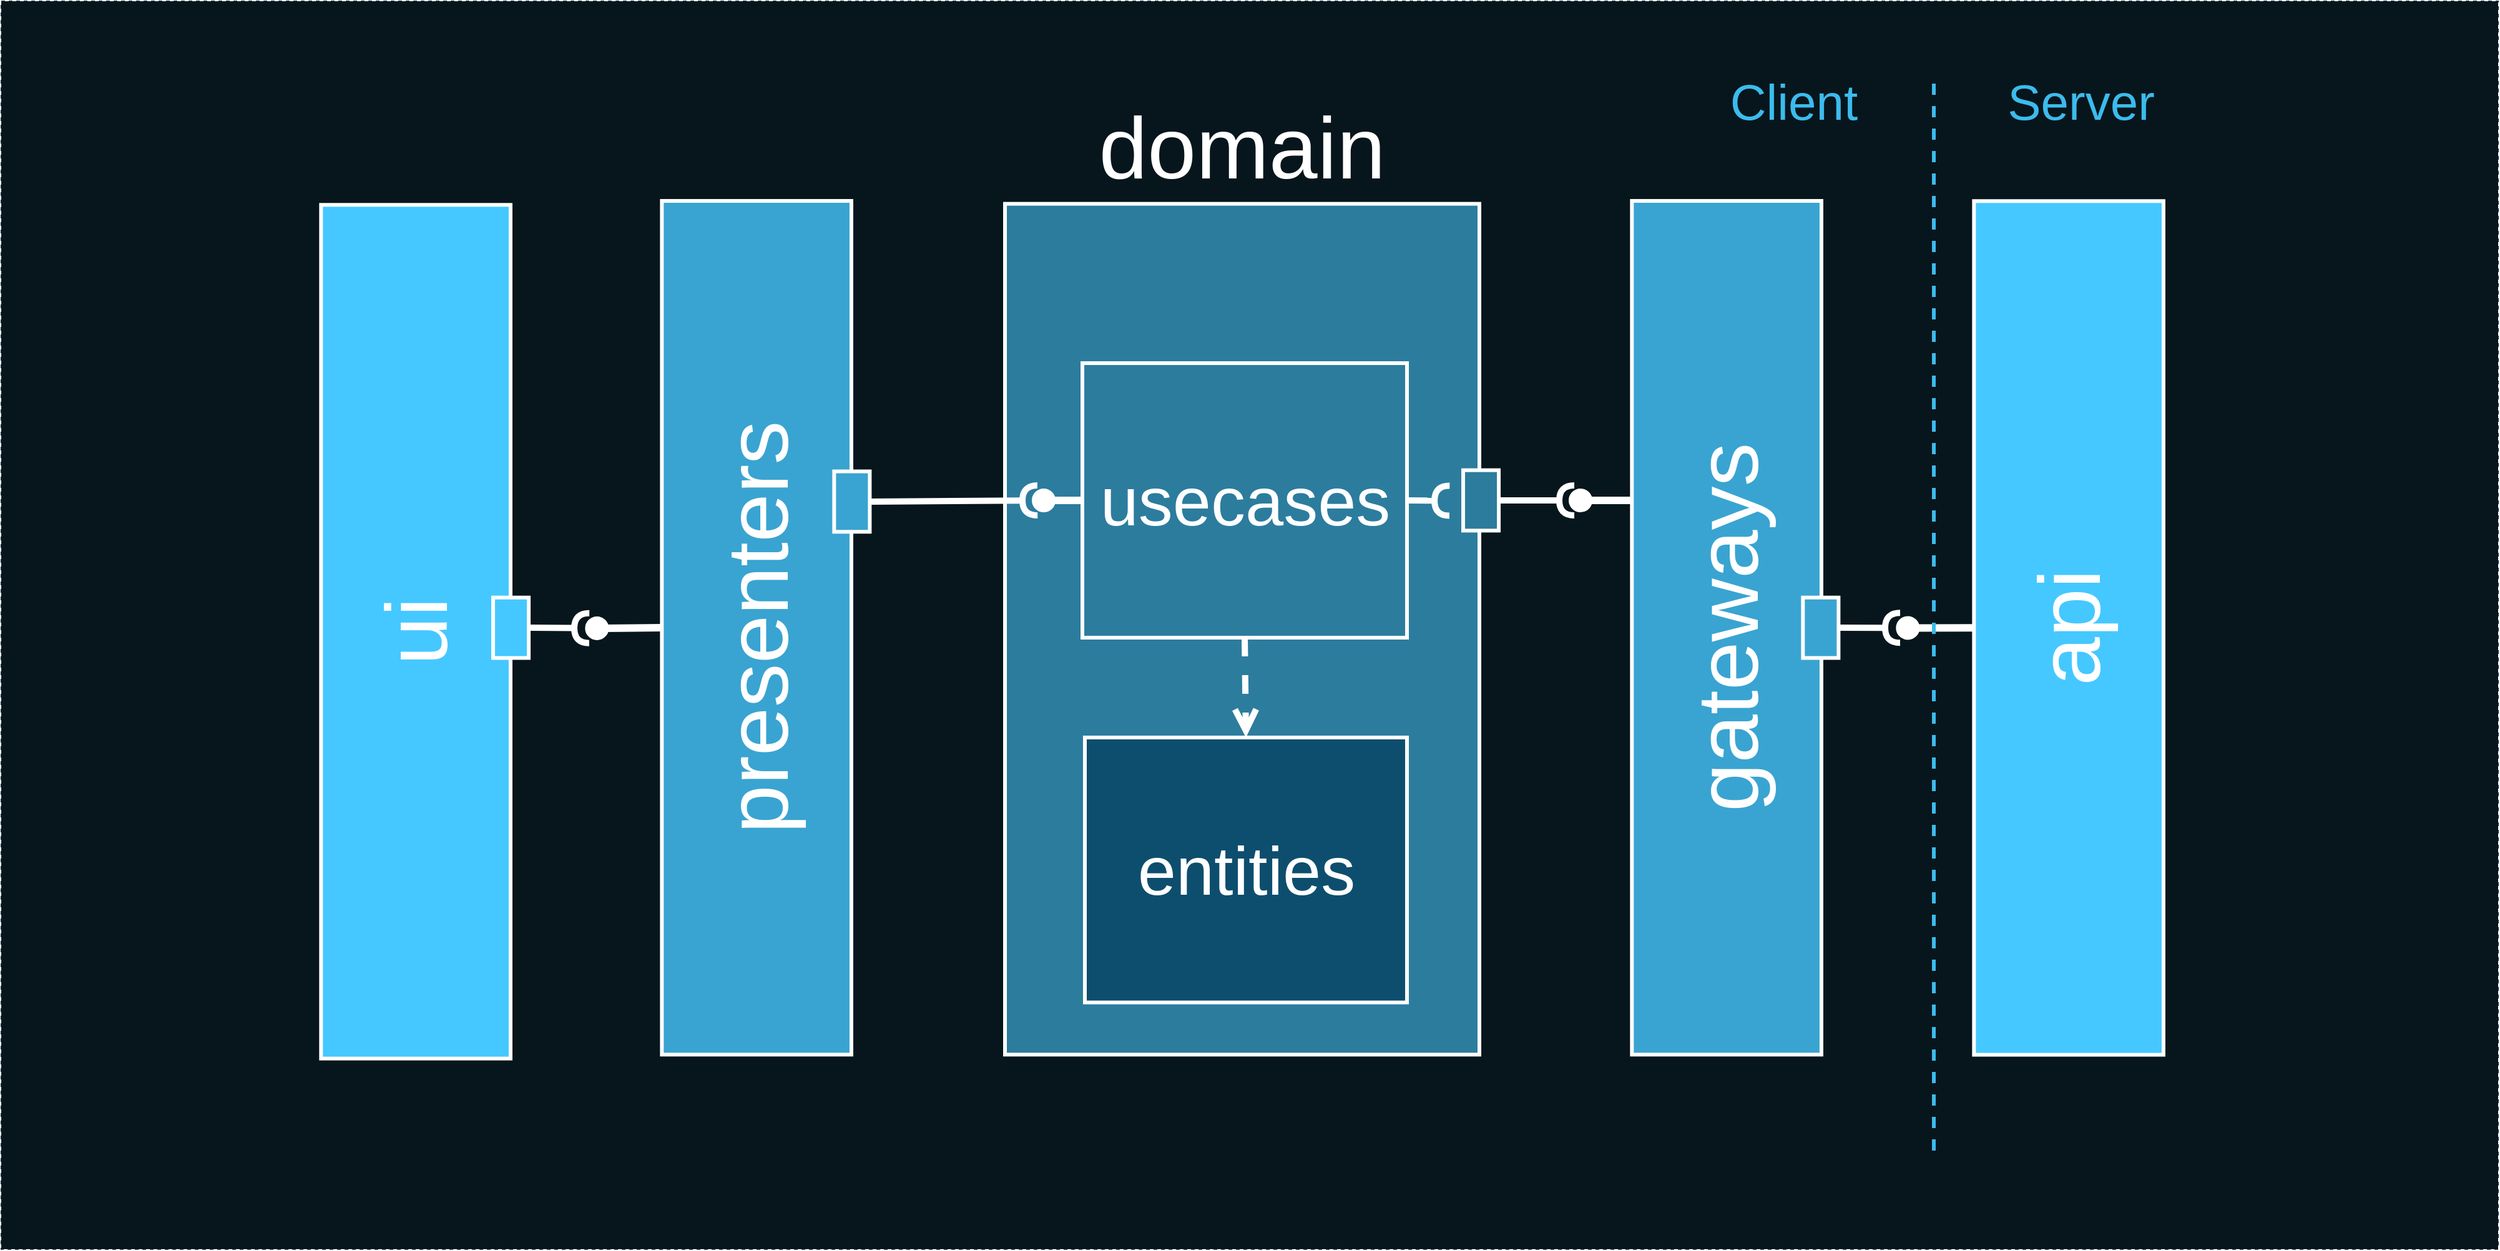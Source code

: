 <mxfile version="13.0.3" type="device"><diagram name="Page-1" id="b5b7bab2-c9e2-2cf4-8b2a-24fd1a2a6d21"><mxGraphModel dx="3685" dy="2343" grid="1" gridSize="10" guides="1" tooltips="1" connect="1" arrows="1" fold="1" page="1" pageScale="1" pageWidth="827" pageHeight="1169" background="#ffffff" math="0" shadow="0"><root><mxCell id="0"/><mxCell id="1" parent="0"/><mxCell id="crDRbli0xWPwZ9U8P9Jx-28" value="" style="rounded=0;whiteSpace=wrap;html=1;fillColor=#07161C;fontSize=30;fontColor=#FFFFFF;strokeColor=#0C242E;dashed=1;" parent="1" vertex="1"><mxGeometry x="-1460" y="-160" width="2000" height="1000" as="geometry"/></mxCell><mxCell id="-wIrnaybgbAGoviLxy_E-46" value="&lt;font style=&quot;font-size: 70px&quot;&gt;ui&lt;/font&gt;" style="html=1;dropTarget=0;strokeColor=#FFFFFF;strokeWidth=3;fillColor=#45C8FF;fontSize=70;fontColor=#FFFFFF;labelPosition=center;verticalLabelPosition=middle;align=center;verticalAlign=middle;rotation=-90;fontFamily=Helvetica;" vertex="1" parent="1"><mxGeometry x="-1470" y="269.32" width="684.12" height="151.81" as="geometry"/></mxCell><mxCell id="-wIrnaybgbAGoviLxy_E-2" value="" style="rounded=0;orthogonalLoop=1;jettySize=auto;html=1;endArrow=none;endFill=0;fontSize=40;fontColor=#FFFFFF;strokeColor=#FFFFFF;strokeWidth=6;exitX=0.5;exitY=0;exitDx=0;exitDy=0;" edge="1" parent="1" source="-wIrnaybgbAGoviLxy_E-4" target="-wIrnaybgbAGoviLxy_E-3"><mxGeometry relative="1" as="geometry"><mxPoint x="119.155" y="342.525" as="sourcePoint"/><mxPoint x="-357.84" y="233.31" as="targetPoint"/></mxGeometry></mxCell><mxCell id="-wIrnaybgbAGoviLxy_E-3" value="" style="ellipse;whiteSpace=wrap;html=1;fontFamily=Helvetica;fontSize=12;fontColor=#FFFFFF;align=center;strokeColor=#FFFFFF;fillColor=#ffffff;points=[];aspect=fixed;resizable=0;strokeWidth=9;" vertex="1" parent="1"><mxGeometry x="62.16" y="337.19" width="10" height="10" as="geometry"/></mxCell><mxCell id="-wIrnaybgbAGoviLxy_E-4" value="&lt;font style=&quot;font-size: 70px;&quot;&gt;api&lt;/font&gt;" style="html=1;dropTarget=0;strokeColor=#FFFFFF;strokeWidth=3;fillColor=#45C8FF;fontSize=70;fontColor=#FFFFFF;labelPosition=center;verticalLabelPosition=middle;align=center;verticalAlign=middle;rotation=-90;fontFamily=Helvetica;" vertex="1" parent="1"><mxGeometry x="-146" y="266.28" width="684.12" height="151.81" as="geometry"/></mxCell><mxCell id="-wIrnaybgbAGoviLxy_E-12" value="" style="rounded=0;orthogonalLoop=1;jettySize=auto;html=1;endArrow=halfCircle;endFill=0;endSize=6;strokeWidth=5;fontFamily=Helvetica;fontSize=70;fontColor=#3CBBED;strokeColor=#FFFFFF;exitX=1;exitY=0.5;exitDx=0;exitDy=0;" edge="1" parent="1" source="-wIrnaybgbAGoviLxy_E-1"><mxGeometry relative="1" as="geometry"><mxPoint x="-16.32" y="341.478" as="sourcePoint"/><mxPoint x="61" y="342.11" as="targetPoint"/></mxGeometry></mxCell><mxCell id="-wIrnaybgbAGoviLxy_E-13" value="" style="group" vertex="1" connectable="0" parent="1"><mxGeometry x="-153.845" y="-0.005" width="166.525" height="684.12" as="geometry"/></mxCell><mxCell id="6zHsUcergq1utXB0naxn-11" value="&lt;font style=&quot;font-size: 70px&quot;&gt;gateways&lt;br&gt;&lt;/font&gt;" style="html=1;dropTarget=0;strokeColor=#FFFFFF;strokeWidth=3;fillColor=#39A4D1;fontSize=70;fontColor=#FFFFFF;labelPosition=center;verticalLabelPosition=middle;align=center;verticalAlign=middle;rotation=-90;fontFamily=Helvetica;" parent="-wIrnaybgbAGoviLxy_E-13" vertex="1"><mxGeometry x="-266.155" y="266.155" width="684.12" height="151.81" as="geometry"/></mxCell><mxCell id="-wIrnaybgbAGoviLxy_E-1" value="" style="rounded=0;whiteSpace=wrap;html=1;fillColor=#39A4D1;strokeColor=#FFFFFF;strokeWidth=3;" vertex="1" parent="-wIrnaybgbAGoviLxy_E-13"><mxGeometry x="137.005" y="317.859" width="28.52" height="48.408" as="geometry"/></mxCell><mxCell id="-wIrnaybgbAGoviLxy_E-16" value="" style="rounded=0;orthogonalLoop=1;jettySize=auto;html=1;endArrow=none;endFill=0;fontSize=40;fontColor=#FFFFFF;strokeColor=#FFFFFF;strokeWidth=6;" edge="1" parent="1" target="-wIrnaybgbAGoviLxy_E-17"><mxGeometry relative="1" as="geometry"><mxPoint x="-154" y="240" as="sourcePoint"/><mxPoint x="-630.84" y="233.57" as="targetPoint"/></mxGeometry></mxCell><mxCell id="-wIrnaybgbAGoviLxy_E-17" value="" style="ellipse;whiteSpace=wrap;html=1;fontFamily=Helvetica;fontSize=12;fontColor=#FFFFFF;align=center;strokeColor=#FFFFFF;fillColor=#ffffff;points=[];aspect=fixed;resizable=0;strokeWidth=9;" vertex="1" parent="1"><mxGeometry x="-200.0" y="235" width="10" height="10" as="geometry"/></mxCell><mxCell id="-wIrnaybgbAGoviLxy_E-18" value="" style="rounded=0;orthogonalLoop=1;jettySize=auto;html=1;endArrow=halfCircle;endFill=0;endSize=6;strokeWidth=5;fontFamily=Helvetica;fontSize=70;fontColor=#3CBBED;strokeColor=#FFFFFF;exitX=1;exitY=0.5;exitDx=0;exitDy=0;" edge="1" parent="1" source="-wIrnaybgbAGoviLxy_E-30" target="-wIrnaybgbAGoviLxy_E-17"><mxGeometry relative="1" as="geometry"><mxPoint x="-263.48" y="348.205" as="sourcePoint"/><mxPoint x="-212" y="342.37" as="targetPoint"/></mxGeometry></mxCell><mxCell id="-wIrnaybgbAGoviLxy_E-32" value="" style="group;fontColor=#FFFFFF;fontSize=70;labelPosition=center;verticalLabelPosition=middle;align=center;verticalAlign=middle;" vertex="1" connectable="0" parent="1"><mxGeometry x="-656" y="2.32" width="490.12" height="681.8" as="geometry"/></mxCell><mxCell id="-wIrnaybgbAGoviLxy_E-29" value="domain" style="rounded=0;whiteSpace=wrap;html=1;strokeColor=#FFFFFF;strokeWidth=3;fillColor=#2C7C9E;fontFamily=Helvetica;fontSize=70;fontColor=#FFFFFF;labelPosition=center;verticalLabelPosition=top;align=center;verticalAlign=bottom;" vertex="1" parent="-wIrnaybgbAGoviLxy_E-32"><mxGeometry width="380" height="681.8" as="geometry"/></mxCell><mxCell id="-wIrnaybgbAGoviLxy_E-30" value="" style="rounded=0;whiteSpace=wrap;html=1;fillColor=#2C7C9E;strokeColor=#FFFFFF;strokeWidth=3;" vertex="1" parent="-wIrnaybgbAGoviLxy_E-32"><mxGeometry x="367.0" y="213.474" width="28.52" height="48.408" as="geometry"/></mxCell><mxCell id="-wIrnaybgbAGoviLxy_E-53" value="&lt;font style=&quot;font-size: 55px;&quot;&gt;usecases&lt;/font&gt;" style="html=1;dropTarget=0;strokeColor=#FFFFFF;strokeWidth=3;fillColor=#2C7C9E;fontSize=55;fontColor=#FFFFFF;labelPosition=center;verticalLabelPosition=middle;align=center;verticalAlign=middle;rotation=0;fontFamily=Helvetica;" vertex="1" parent="-wIrnaybgbAGoviLxy_E-32"><mxGeometry x="62" y="127.68" width="260" height="220" as="geometry"/></mxCell><mxCell id="-wIrnaybgbAGoviLxy_E-54" value="" style="rounded=0;orthogonalLoop=1;jettySize=auto;html=1;endArrow=halfCircle;endFill=0;endSize=6;strokeWidth=5;fontFamily=Helvetica;fontSize=70;fontColor=#3CBBED;strokeColor=#FFFFFF;exitX=1;exitY=0.5;exitDx=0;exitDy=0;entryX=0.937;entryY=0.349;entryDx=0;entryDy=0;entryPerimeter=0;" edge="1" parent="-wIrnaybgbAGoviLxy_E-32" source="-wIrnaybgbAGoviLxy_E-53" target="-wIrnaybgbAGoviLxy_E-29"><mxGeometry relative="1" as="geometry"><mxPoint x="322" y="340.68" as="sourcePoint"/><mxPoint x="360" y="340.68" as="targetPoint"/></mxGeometry></mxCell><mxCell id="-wIrnaybgbAGoviLxy_E-58" value="&lt;font style=&quot;font-size: 55px&quot;&gt;entities&lt;/font&gt;" style="html=1;dropTarget=0;strokeColor=#FFFFFF;strokeWidth=3;fillColor=#0D4E6E;fontSize=55;fontColor=#FFFFFF;labelPosition=center;verticalLabelPosition=middle;align=center;verticalAlign=middle;rotation=0;fontFamily=Helvetica;" vertex="1" parent="-wIrnaybgbAGoviLxy_E-32"><mxGeometry x="64" y="427.68" width="258" height="212.32" as="geometry"/></mxCell><mxCell id="-wIrnaybgbAGoviLxy_E-37" value="" style="ellipse;whiteSpace=wrap;html=1;fontFamily=Helvetica;fontSize=12;fontColor=#FFFFFF;align=center;strokeColor=#FFFFFF;fillColor=#ffffff;points=[];aspect=fixed;resizable=0;strokeWidth=9;" vertex="1" parent="-wIrnaybgbAGoviLxy_E-32"><mxGeometry x="26" y="232.68" width="10" height="10" as="geometry"/></mxCell><mxCell id="-wIrnaybgbAGoviLxy_E-36" value="" style="rounded=0;orthogonalLoop=1;jettySize=auto;html=1;endArrow=none;endFill=0;fontSize=40;fontColor=#FFFFFF;strokeColor=#FFFFFF;strokeWidth=6;exitX=0;exitY=0.5;exitDx=0;exitDy=0;" edge="1" parent="-wIrnaybgbAGoviLxy_E-32" target="-wIrnaybgbAGoviLxy_E-37" source="-wIrnaybgbAGoviLxy_E-53"><mxGeometry relative="1" as="geometry"><mxPoint x="-51.845" y="320.205" as="sourcePoint"/><mxPoint x="-528.84" y="210.99" as="targetPoint"/></mxGeometry></mxCell><mxCell id="-wIrnaybgbAGoviLxy_E-60" value="" style="endArrow=open;endSize=12;dashed=1;html=1;strokeColor=#FFFFFF;strokeWidth=5;fontFamily=Helvetica;fontSize=43;fontColor=#FFFFFF;labelBackgroundColor=none;exitX=0.5;exitY=1;exitDx=0;exitDy=0;entryX=0.5;entryY=0;entryDx=0;entryDy=0;" edge="1" parent="-wIrnaybgbAGoviLxy_E-32" source="-wIrnaybgbAGoviLxy_E-53" target="-wIrnaybgbAGoviLxy_E-58"><mxGeometry width="160" relative="1" as="geometry"><mxPoint x="-694" y="497.68" as="sourcePoint"/><mxPoint x="-534" y="497.68" as="targetPoint"/></mxGeometry></mxCell><mxCell id="-wIrnaybgbAGoviLxy_E-38" value="" style="rounded=0;orthogonalLoop=1;jettySize=auto;html=1;endArrow=halfCircle;endFill=0;endSize=6;strokeWidth=5;fontFamily=Helvetica;fontSize=70;fontColor=#3CBBED;strokeColor=#FFFFFF;exitX=1;exitY=0.5;exitDx=0;exitDy=0;" edge="1" parent="1" source="-wIrnaybgbAGoviLxy_E-41" target="-wIrnaybgbAGoviLxy_E-37"><mxGeometry relative="1" as="geometry"><mxPoint x="-793.32" y="341.478" as="sourcePoint"/><mxPoint x="-710" y="300" as="targetPoint"/></mxGeometry></mxCell><mxCell id="-wIrnaybgbAGoviLxy_E-42" value="" style="rounded=0;orthogonalLoop=1;jettySize=auto;html=1;endArrow=none;endFill=0;fontSize=40;fontColor=#FFFFFF;strokeColor=#FFFFFF;strokeWidth=6;exitX=0.5;exitY=0;exitDx=0;exitDy=0;" edge="1" parent="1" source="-wIrnaybgbAGoviLxy_E-40" target="-wIrnaybgbAGoviLxy_E-43"><mxGeometry relative="1" as="geometry"><mxPoint x="-930.845" y="342.785" as="sourcePoint"/><mxPoint x="-1407.84" y="233.57" as="targetPoint"/></mxGeometry></mxCell><mxCell id="-wIrnaybgbAGoviLxy_E-43" value="" style="ellipse;whiteSpace=wrap;html=1;fontFamily=Helvetica;fontSize=12;fontColor=#FFFFFF;align=center;strokeColor=#FFFFFF;fillColor=#ffffff;points=[];aspect=fixed;resizable=0;strokeWidth=9;" vertex="1" parent="1"><mxGeometry x="-987.84" y="337.45" width="10" height="10" as="geometry"/></mxCell><mxCell id="-wIrnaybgbAGoviLxy_E-44" value="" style="rounded=0;orthogonalLoop=1;jettySize=auto;html=1;endArrow=halfCircle;endFill=0;endSize=6;strokeWidth=5;fontFamily=Helvetica;fontSize=70;fontColor=#3CBBED;strokeColor=#FFFFFF;exitX=1;exitY=0.5;exitDx=0;exitDy=0;" edge="1" parent="1" source="-wIrnaybgbAGoviLxy_E-45"><mxGeometry relative="1" as="geometry"><mxPoint x="-1040.48" y="348.205" as="sourcePoint"/><mxPoint x="-989.0" y="342.37" as="targetPoint"/></mxGeometry></mxCell><mxCell id="-wIrnaybgbAGoviLxy_E-45" value="" style="rounded=0;whiteSpace=wrap;html=1;fillColor=#45C8FF;strokeColor=#FFFFFF;strokeWidth=3;" vertex="1" parent="1"><mxGeometry x="-1066" y="317.854" width="28.52" height="48.408" as="geometry"/></mxCell><mxCell id="-wIrnaybgbAGoviLxy_E-47" value="" style="group" vertex="1" connectable="0" parent="1"><mxGeometry x="-930.845" y="-0.005" width="166.525" height="684.12" as="geometry"/></mxCell><mxCell id="-wIrnaybgbAGoviLxy_E-39" value="" style="group" vertex="1" connectable="0" parent="-wIrnaybgbAGoviLxy_E-47"><mxGeometry width="166.525" height="684.12" as="geometry"/></mxCell><mxCell id="-wIrnaybgbAGoviLxy_E-40" value="&lt;font style=&quot;font-size: 70px&quot;&gt;presenters&lt;br&gt;&lt;/font&gt;" style="html=1;dropTarget=0;strokeColor=#FFFFFF;strokeWidth=3;fillColor=#39A4D1;fontSize=70;fontColor=#FFFFFF;labelPosition=center;verticalLabelPosition=middle;align=center;verticalAlign=middle;rotation=-90;fontFamily=Helvetica;" vertex="1" parent="-wIrnaybgbAGoviLxy_E-39"><mxGeometry x="-266.155" y="266.155" width="684.12" height="151.81" as="geometry"/></mxCell><mxCell id="-wIrnaybgbAGoviLxy_E-41" value="" style="rounded=0;whiteSpace=wrap;html=1;fillColor=#39A4D1;strokeColor=#FFFFFF;strokeWidth=3;" vertex="1" parent="-wIrnaybgbAGoviLxy_E-39"><mxGeometry x="138.005" y="216.749" width="28.52" height="48.408" as="geometry"/></mxCell><mxCell id="-wIrnaybgbAGoviLxy_E-61" value="" style="endArrow=none;dashed=1;html=1;labelBackgroundColor=none;strokeColor=#3CBBED;strokeWidth=3;fontFamily=Helvetica;fontSize=43;fontColor=#FFFFFF;exitX=0.774;exitY=0.93;exitDx=0;exitDy=0;exitPerimeter=0;entryX=0.77;entryY=0.09;entryDx=0;entryDy=0;entryPerimeter=0;" edge="1" parent="1"><mxGeometry width="50" height="50" relative="1" as="geometry"><mxPoint x="88.0" y="761" as="sourcePoint"/><mxPoint x="88.0" y="-99" as="targetPoint"/></mxGeometry></mxCell><mxCell id="-wIrnaybgbAGoviLxy_E-63" value="Client" style="text;html=1;strokeColor=none;fillColor=none;align=center;verticalAlign=middle;whiteSpace=wrap;rounded=0;fontColor=#3CBBED;fontSize=40;" vertex="1" parent="1"><mxGeometry x="-130.0" y="-110" width="212" height="60" as="geometry"/></mxCell><mxCell id="-wIrnaybgbAGoviLxy_E-64" value="Server" style="text;html=1;strokeColor=none;fillColor=none;align=center;verticalAlign=middle;whiteSpace=wrap;rounded=0;fontColor=#3CBBED;fontSize=40;" vertex="1" parent="1"><mxGeometry x="100.0" y="-110" width="212" height="60" as="geometry"/></mxCell></root></mxGraphModel></diagram></mxfile>